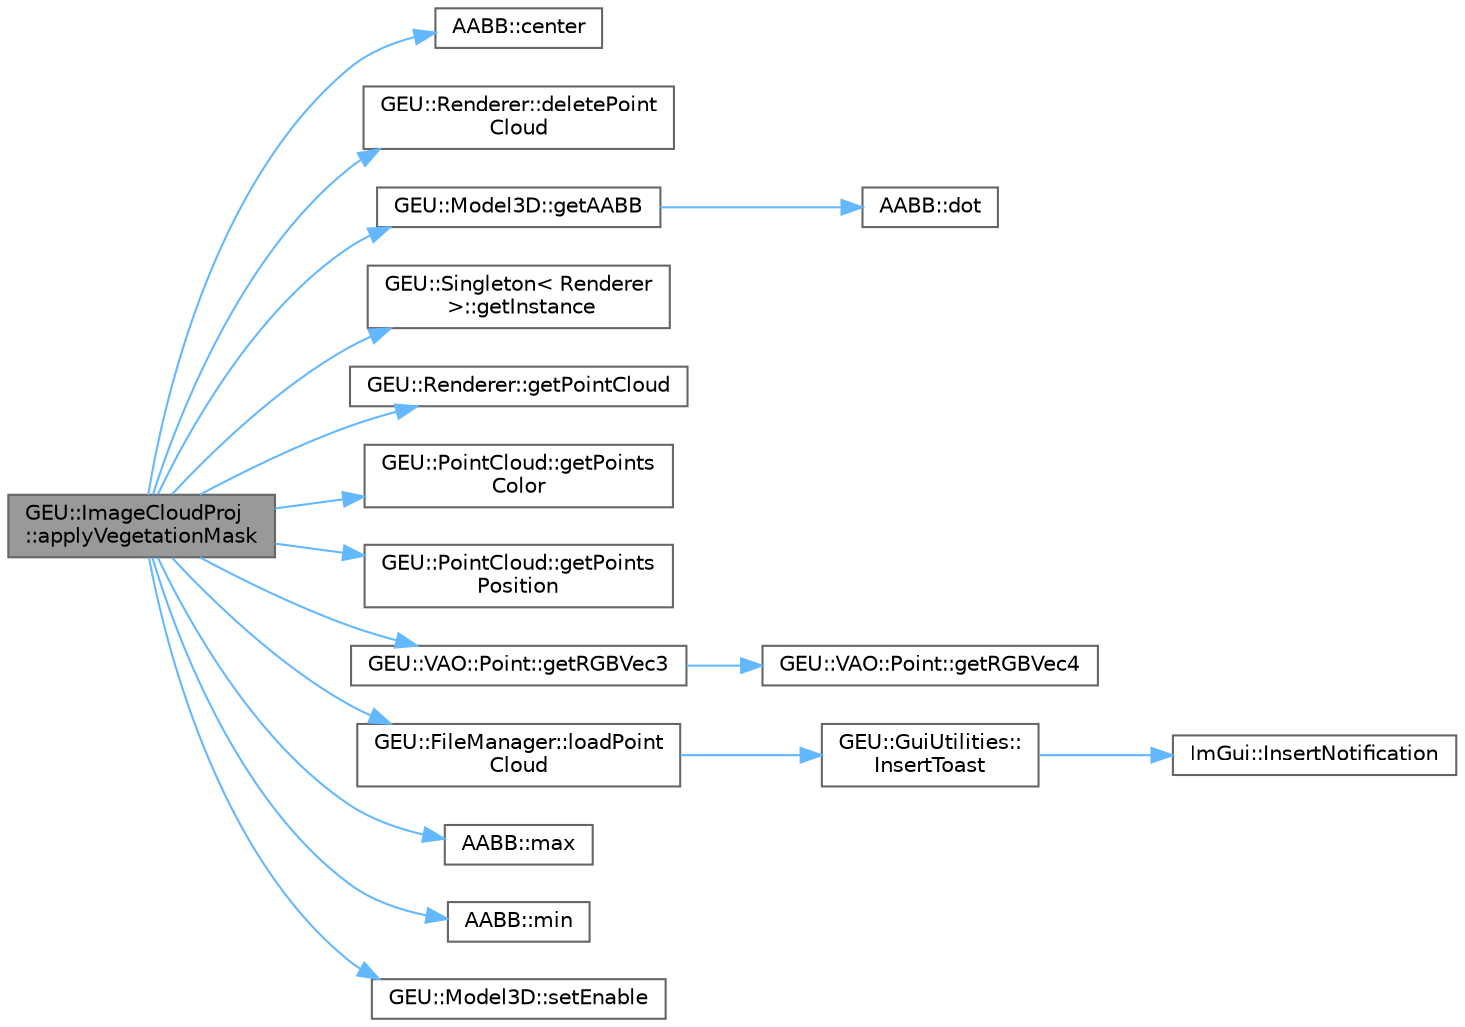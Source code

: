digraph "GEU::ImageCloudProj::applyVegetationMask"
{
 // LATEX_PDF_SIZE
  bgcolor="transparent";
  edge [fontname=Helvetica,fontsize=10,labelfontname=Helvetica,labelfontsize=10];
  node [fontname=Helvetica,fontsize=10,shape=box,height=0.2,width=0.4];
  rankdir="LR";
  Node1 [id="Node000001",label="GEU::ImageCloudProj\l::applyVegetationMask",height=0.2,width=0.4,color="gray40", fillcolor="grey60", style="filled", fontcolor="black",tooltip=" "];
  Node1 -> Node2 [id="edge1_Node000001_Node000002",color="steelblue1",style="solid",tooltip=" "];
  Node2 [id="Node000002",label="AABB::center",height=0.2,width=0.4,color="grey40", fillcolor="white", style="filled",URL="$dc/d07/class_a_a_b_b.html#ae60d0132c0c5d96ddb455024a40b6bde",tooltip=" "];
  Node1 -> Node3 [id="edge2_Node000001_Node000003",color="steelblue1",style="solid",tooltip=" "];
  Node3 [id="Node000003",label="GEU::Renderer::deletePoint\lCloud",height=0.2,width=0.4,color="grey40", fillcolor="white", style="filled",URL="$de/d04/class_g_e_u_1_1_renderer.html#a8bae5f04f9f547fa63897d83090a3098",tooltip=" "];
  Node1 -> Node4 [id="edge3_Node000001_Node000004",color="steelblue1",style="solid",tooltip=" "];
  Node4 [id="Node000004",label="GEU::Model3D::getAABB",height=0.2,width=0.4,color="grey40", fillcolor="white", style="filled",URL="$db/d04/class_g_e_u_1_1_model3_d.html#ab5fdc7a938aa8ae8f6697cb4bf3e94b4",tooltip=" "];
  Node4 -> Node5 [id="edge4_Node000004_Node000005",color="steelblue1",style="solid",tooltip=" "];
  Node5 [id="Node000005",label="AABB::dot",height=0.2,width=0.4,color="grey40", fillcolor="white", style="filled",URL="$dc/d07/class_a_a_b_b.html#ab4dad925a3cb42ad2f00c7d5053369e1",tooltip=" "];
  Node1 -> Node6 [id="edge5_Node000001_Node000006",color="steelblue1",style="solid",tooltip=" "];
  Node6 [id="Node000006",label="GEU::Singleton\< Renderer\l \>::getInstance",height=0.2,width=0.4,color="grey40", fillcolor="white", style="filled",URL="$d1/d01/class_g_e_u_1_1_singleton.html#a47c7e7c2110f4cc59c9ff1f5594c366e",tooltip=" "];
  Node1 -> Node7 [id="edge6_Node000001_Node000007",color="steelblue1",style="solid",tooltip=" "];
  Node7 [id="Node000007",label="GEU::Renderer::getPointCloud",height=0.2,width=0.4,color="grey40", fillcolor="white", style="filled",URL="$de/d04/class_g_e_u_1_1_renderer.html#ae941cdb83d15bb05ac73cf19173a1f84",tooltip="get the cloud with the cloud name specified if it exists in the current active scene."];
  Node1 -> Node8 [id="edge7_Node000001_Node000008",color="steelblue1",style="solid",tooltip=" "];
  Node8 [id="Node000008",label="GEU::PointCloud::getPoints\lColor",height=0.2,width=0.4,color="grey40", fillcolor="white", style="filled",URL="$d4/d07/class_g_e_u_1_1_point_cloud.html#a9a79b080d808d3e589ce16bee701fdcf",tooltip=" "];
  Node1 -> Node9 [id="edge8_Node000001_Node000009",color="steelblue1",style="solid",tooltip=" "];
  Node9 [id="Node000009",label="GEU::PointCloud::getPoints\lPosition",height=0.2,width=0.4,color="grey40", fillcolor="white", style="filled",URL="$d4/d07/class_g_e_u_1_1_point_cloud.html#adfe68d38eadddf88006ccc5789d5a497",tooltip=" "];
  Node1 -> Node10 [id="edge9_Node000001_Node000010",color="steelblue1",style="solid",tooltip=" "];
  Node10 [id="Node000010",label="GEU::VAO::Point::getRGBVec3",height=0.2,width=0.4,color="grey40", fillcolor="white", style="filled",URL="$d8/d02/struct_g_e_u_1_1_v_a_o_1_1_point.html#a46afe38741009cb8a18c1701b174e91f",tooltip=" "];
  Node10 -> Node11 [id="edge10_Node000010_Node000011",color="steelblue1",style="solid",tooltip=" "];
  Node11 [id="Node000011",label="GEU::VAO::Point::getRGBVec4",height=0.2,width=0.4,color="grey40", fillcolor="white", style="filled",URL="$d8/d02/struct_g_e_u_1_1_v_a_o_1_1_point.html#a869b1c796dc79a8c17f4f2ffd6e6ea02",tooltip=" "];
  Node1 -> Node12 [id="edge11_Node000001_Node000012",color="steelblue1",style="solid",tooltip=" "];
  Node12 [id="Node000012",label="GEU::FileManager::loadPoint\lCloud",height=0.2,width=0.4,color="grey40", fillcolor="white", style="filled",URL="$dd/d01/class_g_e_u_1_1_file_manager.html#ab0c90929ed79e4421e1486d3abfb2e9c",tooltip="Carga la nube de puntos especificada."];
  Node12 -> Node13 [id="edge12_Node000012_Node000013",color="steelblue1",style="solid",tooltip=" "];
  Node13 [id="Node000013",label="GEU::GuiUtilities::\lInsertToast",height=0.2,width=0.4,color="grey40", fillcolor="white", style="filled",URL="$d3/d07/namespace_g_e_u_1_1_gui_utilities.html#a84bb8e77631e925660765d1e2e9104c2",tooltip=" "];
  Node13 -> Node14 [id="edge13_Node000013_Node000014",color="steelblue1",style="solid",tooltip=" "];
  Node14 [id="Node000014",label="ImGui::InsertNotification",height=0.2,width=0.4,color="grey40", fillcolor="white", style="filled",URL="$df/d03/namespace_im_gui.html#accd100b531b171ee1a63232f9f5916fc",tooltip=" "];
  Node1 -> Node15 [id="edge14_Node000001_Node000015",color="steelblue1",style="solid",tooltip=" "];
  Node15 [id="Node000015",label="AABB::max",height=0.2,width=0.4,color="grey40", fillcolor="white", style="filled",URL="$dc/d07/class_a_a_b_b.html#aa80c2fc1bbc932572311ba94a8f76530",tooltip=" "];
  Node1 -> Node16 [id="edge15_Node000001_Node000016",color="steelblue1",style="solid",tooltip=" "];
  Node16 [id="Node000016",label="AABB::min",height=0.2,width=0.4,color="grey40", fillcolor="white", style="filled",URL="$dc/d07/class_a_a_b_b.html#a29073914f600f7657f4a44937702a471",tooltip=" "];
  Node1 -> Node17 [id="edge16_Node000001_Node000017",color="steelblue1",style="solid",tooltip=" "];
  Node17 [id="Node000017",label="GEU::Model3D::setEnable",height=0.2,width=0.4,color="grey40", fillcolor="white", style="filled",URL="$db/d04/class_g_e_u_1_1_model3_d.html#a957b905aa60f107a28f3ad9eb36a272e",tooltip=" "];
}
